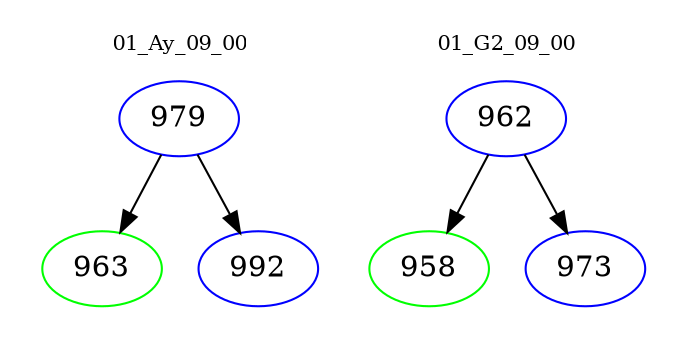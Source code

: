digraph{
subgraph cluster_0 {
color = white
label = "01_Ay_09_00";
fontsize=10;
T0_979 [label="979", color="blue"]
T0_979 -> T0_963 [color="black"]
T0_963 [label="963", color="green"]
T0_979 -> T0_992 [color="black"]
T0_992 [label="992", color="blue"]
}
subgraph cluster_1 {
color = white
label = "01_G2_09_00";
fontsize=10;
T1_962 [label="962", color="blue"]
T1_962 -> T1_958 [color="black"]
T1_958 [label="958", color="green"]
T1_962 -> T1_973 [color="black"]
T1_973 [label="973", color="blue"]
}
}
